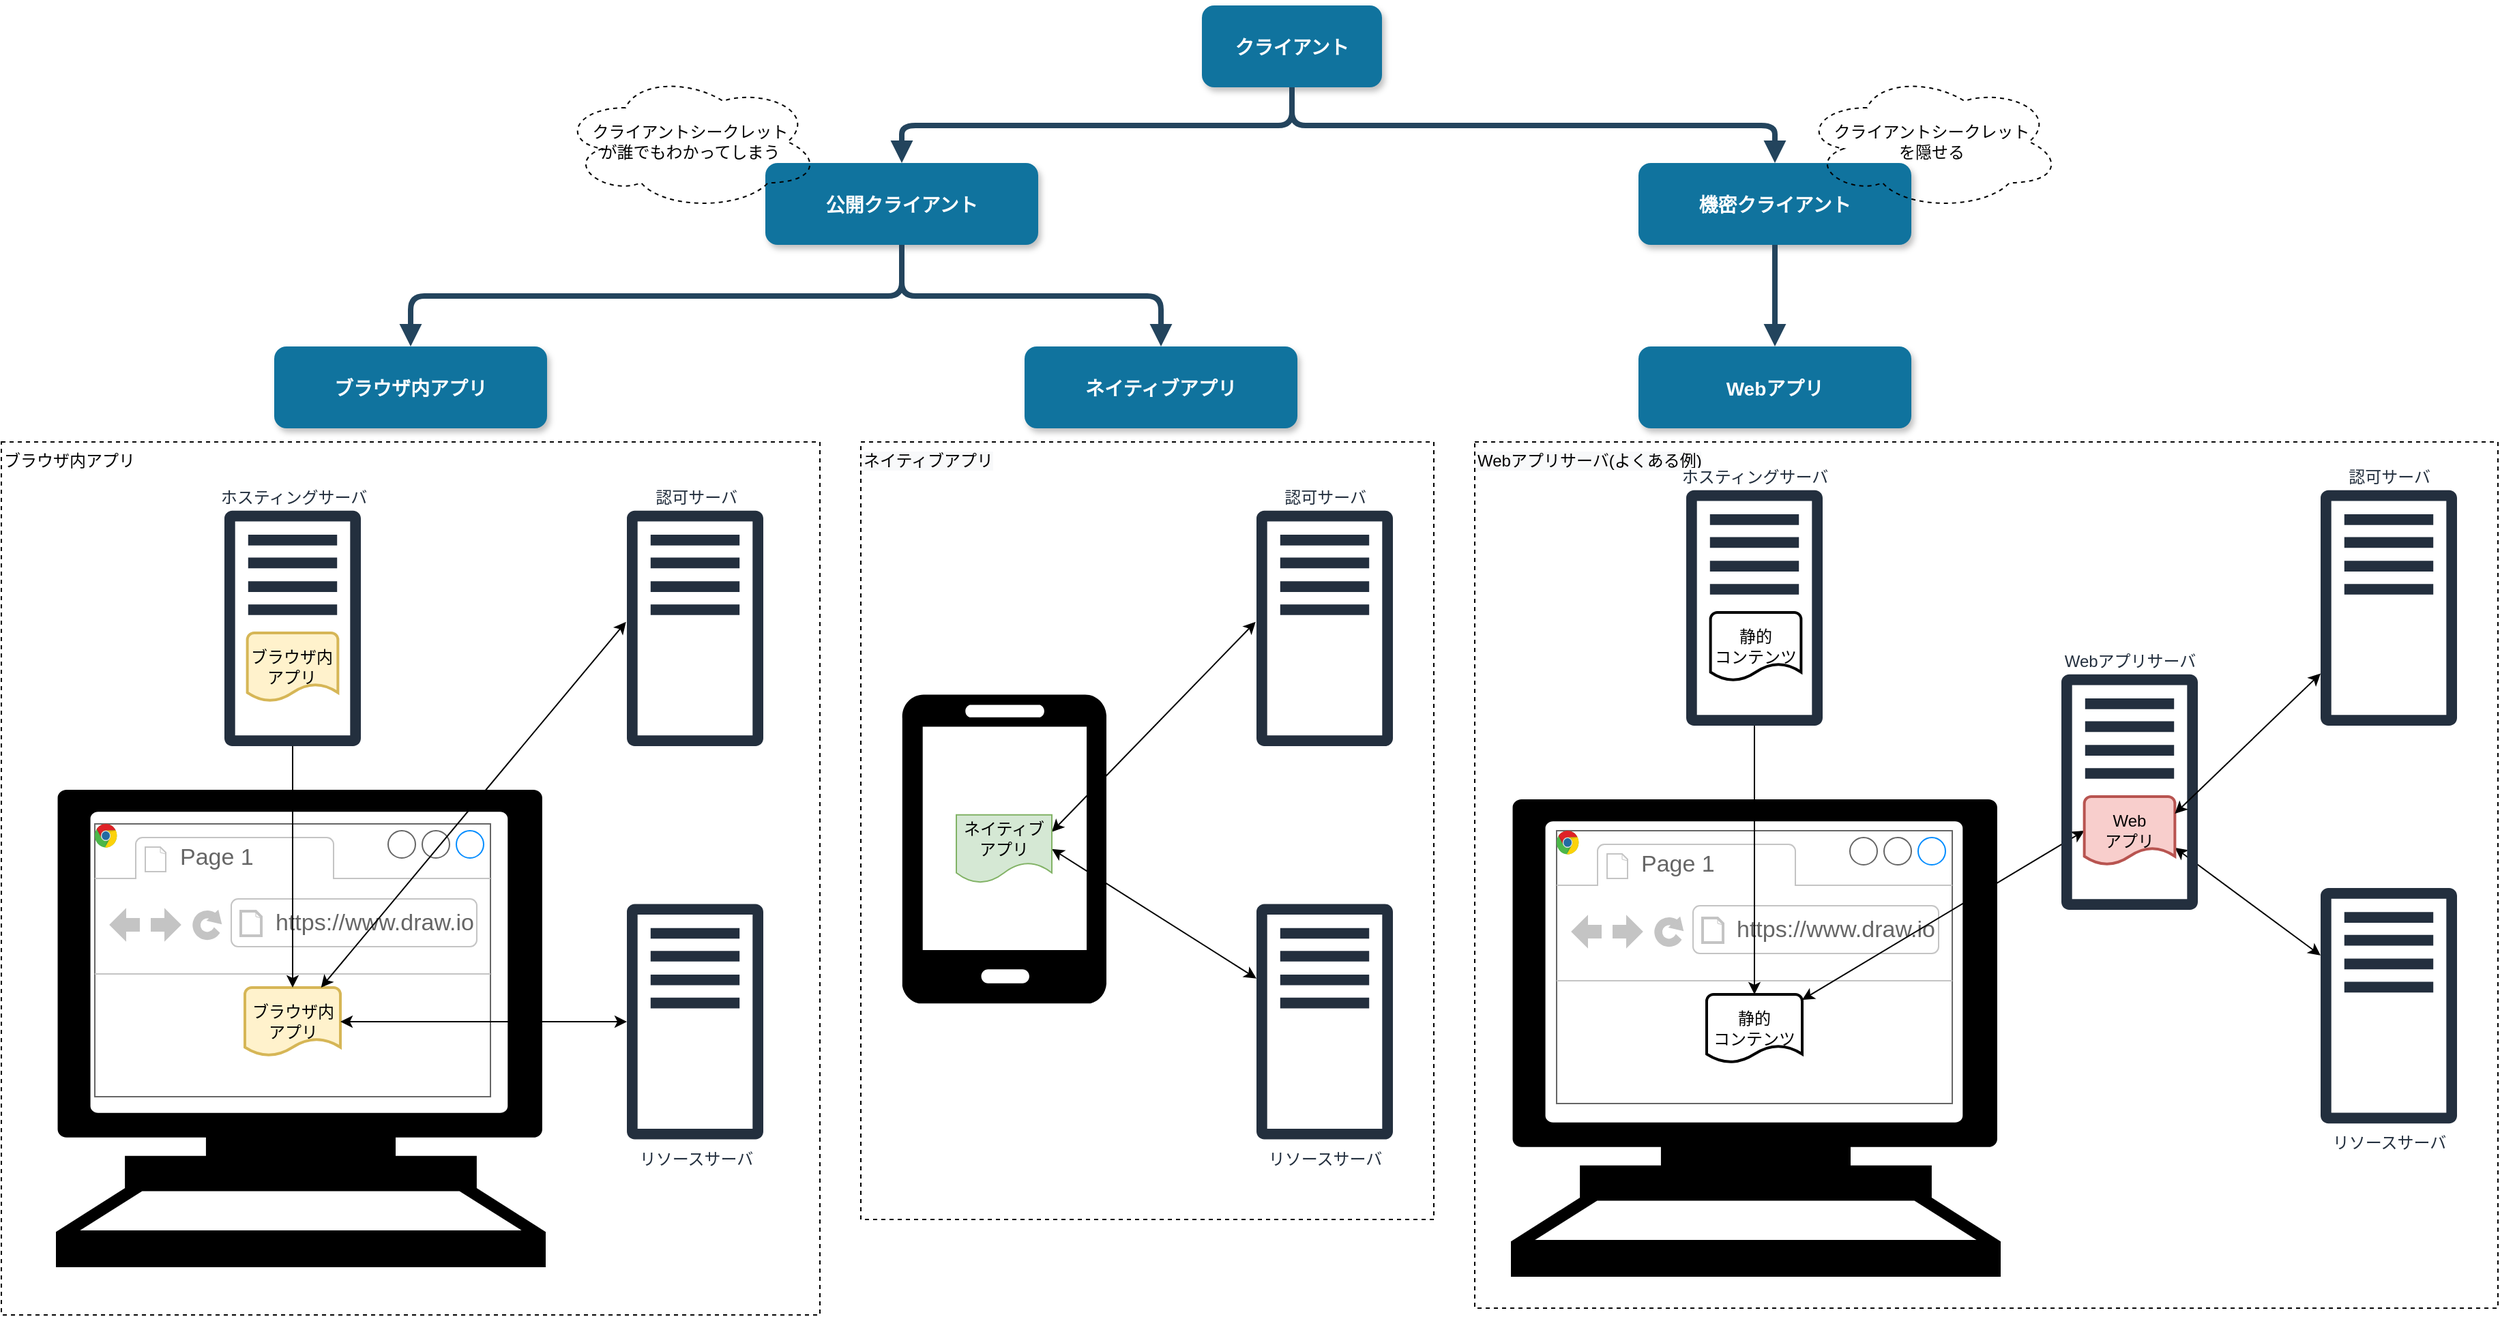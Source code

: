 <mxfile version="13.0.3" type="device"><diagram name="Page-1" id="97916047-d0de-89f5-080d-49f4d83e522f"><mxGraphModel dx="3175.5" dy="856" grid="1" gridSize="10" guides="1" tooltips="1" connect="1" arrows="1" fold="1" page="1" pageScale="1.5" pageWidth="1169" pageHeight="827" background="#ffffff" math="0" shadow="0"><root><mxCell id="0"/><mxCell id="1" parent="0"/><mxCell id="hZsKkJVsfHC0Y-BdFQv9-125" value="&lt;span style=&quot;font-family: &amp;#34;helvetica&amp;#34; ; font-size: 12px ; font-style: normal ; font-weight: 400 ; letter-spacing: normal ; text-align: left ; text-indent: 0px ; text-transform: none ; word-spacing: 0px ; background-color: rgb(248 , 249 , 250) ; float: none ; display: inline&quot;&gt;ネイティブアプリ&lt;/span&gt;" style="text;whiteSpace=wrap;html=1;dashed=1;strokeColor=#000000;" parent="1" vertex="1"><mxGeometry x="460" y="660" width="420" height="570" as="geometry"/></mxCell><mxCell id="hZsKkJVsfHC0Y-BdFQv9-94" value="" style="verticalLabelPosition=bottom;html=1;verticalAlign=top;align=center;strokeColor=none;fillColor=#000000;shape=mxgraph.azure.mobile;pointerEvents=1;labelBackgroundColor=none;" parent="1" vertex="1"><mxGeometry x="490" y="845.01" width="150" height="226.66" as="geometry"/></mxCell><mxCell id="3" value="クライアント" style="rounded=1;fillColor=#10739E;strokeColor=none;shadow=1;gradientColor=none;fontStyle=1;fontColor=#FFFFFF;fontSize=14;" parent="1" vertex="1"><mxGeometry x="710" y="340" width="132" height="60" as="geometry"/></mxCell><mxCell id="5" value="公開クライアント" style="rounded=1;fillColor=#10739E;strokeColor=none;shadow=1;gradientColor=none;fontStyle=1;fontColor=#FFFFFF;fontSize=14;" parent="1" vertex="1"><mxGeometry x="390" y="455.5" width="200" height="60" as="geometry"/></mxCell><mxCell id="6" value="機密クライアント" style="rounded=1;fillColor=#10739E;strokeColor=none;shadow=1;gradientColor=none;fontStyle=1;fontColor=#FFFFFF;fontSize=14;" parent="1" vertex="1"><mxGeometry x="1030" y="455.5" width="200" height="60" as="geometry"/></mxCell><mxCell id="7" value="ブラウザ内アプリ" style="rounded=1;fillColor=#10739E;strokeColor=none;shadow=1;gradientColor=none;fontStyle=1;fontColor=#FFFFFF;fontSize=14;" parent="1" vertex="1"><mxGeometry x="30" y="590" width="200" height="60" as="geometry"/></mxCell><mxCell id="30" value="" style="edgeStyle=elbowEdgeStyle;elbow=vertical;strokeWidth=4;endArrow=block;endFill=1;fontStyle=1;strokeColor=#23445D;" parent="1" source="3" target="5" edge="1"><mxGeometry x="22" y="165.5" width="100" height="100" as="geometry"><mxPoint x="22" y="265.5" as="sourcePoint"/><mxPoint x="122" y="165.5" as="targetPoint"/></mxGeometry></mxCell><mxCell id="32" value="" style="edgeStyle=elbowEdgeStyle;elbow=vertical;strokeWidth=4;endArrow=block;endFill=1;fontStyle=1;strokeColor=#23445D;" parent="1" source="3" target="6" edge="1"><mxGeometry x="22" y="165.5" width="100" height="100" as="geometry"><mxPoint x="22" y="265.5" as="sourcePoint"/><mxPoint x="122" y="165.5" as="targetPoint"/></mxGeometry></mxCell><mxCell id="hZsKkJVsfHC0Y-BdFQv9-55" value="" style="edgeStyle=elbowEdgeStyle;elbow=vertical;strokeWidth=4;endArrow=block;endFill=1;fontStyle=1;strokeColor=#23445D;exitX=0.5;exitY=1;exitDx=0;exitDy=0;entryX=0.5;entryY=0;entryDx=0;entryDy=0;" parent="1" source="5" target="7" edge="1"><mxGeometry x="32" y="175.5" width="100" height="100" as="geometry"><mxPoint x="782" y="415.5" as="sourcePoint"/><mxPoint x="450" y="600" as="targetPoint"/></mxGeometry></mxCell><mxCell id="hZsKkJVsfHC0Y-BdFQv9-57" value="ネイティブアプリ" style="rounded=1;fillColor=#10739E;strokeColor=none;shadow=1;gradientColor=none;fontStyle=1;fontColor=#FFFFFF;fontSize=14;" parent="1" vertex="1"><mxGeometry x="580" y="590" width="200" height="60" as="geometry"/></mxCell><mxCell id="hZsKkJVsfHC0Y-BdFQv9-58" value="Webアプリ" style="rounded=1;fillColor=#10739E;strokeColor=none;shadow=1;gradientColor=none;fontStyle=1;fontColor=#FFFFFF;fontSize=14;" parent="1" vertex="1"><mxGeometry x="1030" y="590" width="200" height="60" as="geometry"/></mxCell><mxCell id="hZsKkJVsfHC0Y-BdFQv9-59" value="" style="edgeStyle=elbowEdgeStyle;elbow=vertical;strokeWidth=4;endArrow=block;endFill=1;fontStyle=1;strokeColor=#23445D;exitX=0.5;exitY=1;exitDx=0;exitDy=0;entryX=0.5;entryY=0;entryDx=0;entryDy=0;" parent="1" source="5" target="hZsKkJVsfHC0Y-BdFQv9-57" edge="1"><mxGeometry x="42" y="185.5" width="100" height="100" as="geometry"><mxPoint x="580" y="525.5" as="sourcePoint"/><mxPoint x="410" y="600" as="targetPoint"/></mxGeometry></mxCell><mxCell id="hZsKkJVsfHC0Y-BdFQv9-60" value="" style="edgeStyle=elbowEdgeStyle;elbow=vertical;strokeWidth=4;endArrow=block;endFill=1;fontStyle=1;strokeColor=#23445D;exitX=0.5;exitY=1;exitDx=0;exitDy=0;entryX=0.5;entryY=0;entryDx=0;entryDy=0;" parent="1" source="6" target="hZsKkJVsfHC0Y-BdFQv9-58" edge="1"><mxGeometry x="32" y="175.5" width="100" height="100" as="geometry"><mxPoint x="786" y="410" as="sourcePoint"/><mxPoint x="980" y="465.5" as="targetPoint"/></mxGeometry></mxCell><mxCell id="hZsKkJVsfHC0Y-BdFQv9-87" value="認可サーバ" style="outlineConnect=0;fontColor=#232F3E;gradientColor=none;fillColor=#232F3E;strokeColor=none;dashed=0;verticalLabelPosition=top;verticalAlign=bottom;align=center;html=1;fontSize=12;fontStyle=0;aspect=fixed;pointerEvents=1;shape=mxgraph.aws4.traditional_server;labelPosition=center;" parent="1" vertex="1"><mxGeometry x="750" y="710" width="100" height="173.33" as="geometry"/></mxCell><mxCell id="hZsKkJVsfHC0Y-BdFQv9-88" value="リソースサーバ" style="outlineConnect=0;fontColor=#232F3E;gradientColor=none;fillColor=#232F3E;strokeColor=none;dashed=0;verticalLabelPosition=bottom;verticalAlign=top;align=center;html=1;fontSize=12;fontStyle=0;aspect=fixed;pointerEvents=1;shape=mxgraph.aws4.traditional_server;" parent="1" vertex="1"><mxGeometry x="750" y="998.34" width="100" height="173.33" as="geometry"/></mxCell><mxCell id="hZsKkJVsfHC0Y-BdFQv9-90" style="rounded=0;orthogonalLoop=1;jettySize=auto;html=1;entryX=-0.006;entryY=0.472;entryDx=0;entryDy=0;entryPerimeter=0;startArrow=classic;startFill=1;exitX=1;exitY=0.25;exitDx=0;exitDy=0;" parent="1" source="hZsKkJVsfHC0Y-BdFQv9-93" target="hZsKkJVsfHC0Y-BdFQv9-87" edge="1"><mxGeometry relative="1" as="geometry"><mxPoint x="650.0" y="924.938" as="sourcePoint"/></mxGeometry></mxCell><mxCell id="hZsKkJVsfHC0Y-BdFQv9-91" style="edgeStyle=none;rounded=0;orthogonalLoop=1;jettySize=auto;html=1;startArrow=classic;startFill=1;exitX=1;exitY=0.5;exitDx=0;exitDy=0;" parent="1" source="hZsKkJVsfHC0Y-BdFQv9-93" target="hZsKkJVsfHC0Y-BdFQv9-88" edge="1"><mxGeometry relative="1" as="geometry"><mxPoint x="650.0" y="952.346" as="sourcePoint"/></mxGeometry></mxCell><mxCell id="hZsKkJVsfHC0Y-BdFQv9-93" value="ネイティブアプリ" style="shape=document;whiteSpace=wrap;html=1;boundedLbl=1;labelBackgroundColor=none;align=center;strokeColor=#82b366;fillColor=#d5e8d4;" parent="1" vertex="1"><mxGeometry x="530" y="933.34" width="70" height="50" as="geometry"/></mxCell><mxCell id="hZsKkJVsfHC0Y-BdFQv9-109" value="" style="group" parent="1" vertex="1" connectable="0"><mxGeometry x="-170" y="660" width="600" height="640" as="geometry"/></mxCell><mxCell id="hZsKkJVsfHC0Y-BdFQv9-108" value="ブラウザ内アプリ" style="rounded=0;whiteSpace=wrap;html=1;labelBackgroundColor=none;strokeColor=#000000;fillColor=none;align=left;dashed=1;verticalAlign=top;" parent="hZsKkJVsfHC0Y-BdFQv9-109" vertex="1"><mxGeometry width="600" height="640" as="geometry"/></mxCell><mxCell id="hZsKkJVsfHC0Y-BdFQv9-73" value="" style="strokeWidth=1;shadow=0;dashed=0;align=center;html=1;shape=mxgraph.mockup.containers.browserWindow;rSize=0;strokeColor=#666666;strokeColor2=#008cff;strokeColor3=#c4c4c4;mainText=,;recursiveResize=0;labelBackgroundColor=#ffffff;" parent="hZsKkJVsfHC0Y-BdFQv9-109" vertex="1"><mxGeometry x="68.5" y="280" width="290" height="200" as="geometry"/></mxCell><mxCell id="hZsKkJVsfHC0Y-BdFQv9-74" value="Page 1" style="strokeWidth=1;shadow=0;dashed=0;align=center;html=1;shape=mxgraph.mockup.containers.anchor;fontSize=17;fontColor=#666666;align=left;" parent="hZsKkJVsfHC0Y-BdFQv9-73" vertex="1"><mxGeometry x="60" y="12" width="110" height="26" as="geometry"/></mxCell><mxCell id="hZsKkJVsfHC0Y-BdFQv9-75" value="https://www.draw.io" style="strokeWidth=1;shadow=0;dashed=0;align=center;html=1;shape=mxgraph.mockup.containers.anchor;rSize=0;fontSize=17;fontColor=#666666;align=left;" parent="hZsKkJVsfHC0Y-BdFQv9-73" vertex="1"><mxGeometry x="130" y="60" width="250" height="26" as="geometry"/></mxCell><mxCell id="hZsKkJVsfHC0Y-BdFQv9-72" value="" style="dashed=0;outlineConnect=0;html=1;align=center;labelPosition=center;verticalLabelPosition=bottom;verticalAlign=top;shape=mxgraph.weblogos.chrome;labelBackgroundColor=#ffffff;" parent="hZsKkJVsfHC0Y-BdFQv9-73" vertex="1"><mxGeometry width="16.38" height="17.7" as="geometry"/></mxCell><mxCell id="hZsKkJVsfHC0Y-BdFQv9-76" value="ブラウザ内アプリ" style="strokeWidth=2;html=1;shape=mxgraph.flowchart.document2;whiteSpace=wrap;size=0.25;fillColor=#fff2cc;strokeColor=#d6b656;" parent="hZsKkJVsfHC0Y-BdFQv9-73" vertex="1"><mxGeometry x="110" y="120" width="70" height="50" as="geometry"/></mxCell><mxCell id="hZsKkJVsfHC0Y-BdFQv9-77" style="rounded=0;orthogonalLoop=1;jettySize=auto;html=1;entryX=0.5;entryY=0;entryDx=0;entryDy=0;entryPerimeter=0;" parent="hZsKkJVsfHC0Y-BdFQv9-109" source="hZsKkJVsfHC0Y-BdFQv9-64" target="hZsKkJVsfHC0Y-BdFQv9-76" edge="1"><mxGeometry relative="1" as="geometry"/></mxCell><mxCell id="hZsKkJVsfHC0Y-BdFQv9-64" value="ホスティングサーバ" style="outlineConnect=0;fontColor=#232F3E;gradientColor=none;fillColor=#232F3E;strokeColor=none;dashed=0;verticalLabelPosition=top;verticalAlign=bottom;align=center;html=1;fontSize=12;fontStyle=0;aspect=fixed;pointerEvents=1;shape=mxgraph.aws4.traditional_server;labelBackgroundColor=#ffffff;horizontal=1;labelPosition=center;" parent="hZsKkJVsfHC0Y-BdFQv9-109" vertex="1"><mxGeometry x="163.5" y="50" width="100" height="173.33" as="geometry"/></mxCell><mxCell id="hZsKkJVsfHC0Y-BdFQv9-66" value="認可サーバ" style="outlineConnect=0;fontColor=#232F3E;gradientColor=none;fillColor=#232F3E;strokeColor=none;dashed=0;verticalLabelPosition=top;verticalAlign=bottom;align=center;html=1;fontSize=12;fontStyle=0;aspect=fixed;pointerEvents=1;shape=mxgraph.aws4.traditional_server;labelPosition=center;" parent="hZsKkJVsfHC0Y-BdFQv9-109" vertex="1"><mxGeometry x="458.5" y="50" width="100" height="173.33" as="geometry"/></mxCell><mxCell id="hZsKkJVsfHC0Y-BdFQv9-67" value="リソースサーバ" style="outlineConnect=0;fontColor=#232F3E;gradientColor=none;fillColor=#232F3E;strokeColor=none;dashed=0;verticalLabelPosition=bottom;verticalAlign=top;align=center;html=1;fontSize=12;fontStyle=0;aspect=fixed;pointerEvents=1;shape=mxgraph.aws4.traditional_server;" parent="hZsKkJVsfHC0Y-BdFQv9-109" vertex="1"><mxGeometry x="458.5" y="338.34" width="100" height="173.33" as="geometry"/></mxCell><mxCell id="hZsKkJVsfHC0Y-BdFQv9-69" value="ブラウザ内アプリ" style="strokeWidth=2;html=1;shape=mxgraph.flowchart.document2;whiteSpace=wrap;size=0.25;fillColor=#fff2cc;strokeColor=#d6b656;" parent="hZsKkJVsfHC0Y-BdFQv9-109" vertex="1"><mxGeometry x="180.31" y="140" width="66.38" height="50" as="geometry"/></mxCell><mxCell id="hZsKkJVsfHC0Y-BdFQv9-61" value="" style="shape=mxgraph.signs.tech.computer;html=1;fillColor=#000000;strokeColor=none;verticalLabelPosition=bottom;verticalAlign=top;align=center;" parent="hZsKkJVsfHC0Y-BdFQv9-109" vertex="1"><mxGeometry x="40" y="255" width="359" height="350" as="geometry"/></mxCell><mxCell id="hZsKkJVsfHC0Y-BdFQv9-78" style="rounded=0;orthogonalLoop=1;jettySize=auto;html=1;entryX=-0.006;entryY=0.472;entryDx=0;entryDy=0;entryPerimeter=0;startArrow=classic;startFill=1;" parent="hZsKkJVsfHC0Y-BdFQv9-109" source="hZsKkJVsfHC0Y-BdFQv9-76" target="hZsKkJVsfHC0Y-BdFQv9-66" edge="1"><mxGeometry relative="1" as="geometry"/></mxCell><mxCell id="hZsKkJVsfHC0Y-BdFQv9-79" style="edgeStyle=none;rounded=0;orthogonalLoop=1;jettySize=auto;html=1;startArrow=classic;startFill=1;" parent="hZsKkJVsfHC0Y-BdFQv9-109" source="hZsKkJVsfHC0Y-BdFQv9-76" target="hZsKkJVsfHC0Y-BdFQv9-67" edge="1"><mxGeometry relative="1" as="geometry"/></mxCell><mxCell id="hZsKkJVsfHC0Y-BdFQv9-131" value="" style="group" parent="1" vertex="1" connectable="0"><mxGeometry x="910" y="660" width="750" height="635" as="geometry"/></mxCell><mxCell id="hZsKkJVsfHC0Y-BdFQv9-130" value="&lt;span style=&quot;font-family: &amp;#34;helvetica&amp;#34; ; font-size: 12px ; font-style: normal ; font-weight: 400 ; letter-spacing: normal ; text-align: left ; text-indent: 0px ; text-transform: none ; word-spacing: 0px ; background-color: rgb(248 , 249 , 250) ; float: none ; display: inline&quot;&gt;Webアプリサーバ(よくある例)&lt;/span&gt;" style="text;whiteSpace=wrap;html=1;dashed=1;strokeColor=#000000;" parent="hZsKkJVsfHC0Y-BdFQv9-131" vertex="1"><mxGeometry width="750" height="635" as="geometry"/></mxCell><mxCell id="hZsKkJVsfHC0Y-BdFQv9-95" value="" style="strokeWidth=1;shadow=0;dashed=0;align=center;html=1;shape=mxgraph.mockup.containers.browserWindow;rSize=0;strokeColor=#666666;strokeColor2=#008cff;strokeColor3=#c4c4c4;mainText=,;recursiveResize=0;labelBackgroundColor=#ffffff;" parent="hZsKkJVsfHC0Y-BdFQv9-131" vertex="1"><mxGeometry x="60" y="285" width="290" height="200" as="geometry"/></mxCell><mxCell id="hZsKkJVsfHC0Y-BdFQv9-96" value="Page 1" style="strokeWidth=1;shadow=0;dashed=0;align=center;html=1;shape=mxgraph.mockup.containers.anchor;fontSize=17;fontColor=#666666;align=left;" parent="hZsKkJVsfHC0Y-BdFQv9-95" vertex="1"><mxGeometry x="60" y="12" width="110" height="26" as="geometry"/></mxCell><mxCell id="hZsKkJVsfHC0Y-BdFQv9-97" value="https://www.draw.io" style="strokeWidth=1;shadow=0;dashed=0;align=center;html=1;shape=mxgraph.mockup.containers.anchor;rSize=0;fontSize=17;fontColor=#666666;align=left;" parent="hZsKkJVsfHC0Y-BdFQv9-95" vertex="1"><mxGeometry x="130" y="60" width="250" height="26" as="geometry"/></mxCell><mxCell id="hZsKkJVsfHC0Y-BdFQv9-98" value="" style="dashed=0;outlineConnect=0;html=1;align=center;labelPosition=center;verticalLabelPosition=bottom;verticalAlign=top;shape=mxgraph.weblogos.chrome;labelBackgroundColor=#ffffff;" parent="hZsKkJVsfHC0Y-BdFQv9-95" vertex="1"><mxGeometry width="16.38" height="17.7" as="geometry"/></mxCell><mxCell id="hZsKkJVsfHC0Y-BdFQv9-99" value="静的&lt;br&gt;コンテンツ" style="strokeWidth=2;html=1;shape=mxgraph.flowchart.document2;whiteSpace=wrap;size=0.25;" parent="hZsKkJVsfHC0Y-BdFQv9-95" vertex="1"><mxGeometry x="110" y="120" width="70" height="50" as="geometry"/></mxCell><mxCell id="hZsKkJVsfHC0Y-BdFQv9-100" style="rounded=0;orthogonalLoop=1;jettySize=auto;html=1;entryX=0.5;entryY=0;entryDx=0;entryDy=0;entryPerimeter=0;" parent="hZsKkJVsfHC0Y-BdFQv9-131" source="hZsKkJVsfHC0Y-BdFQv9-101" target="hZsKkJVsfHC0Y-BdFQv9-99" edge="1"><mxGeometry relative="1" as="geometry"/></mxCell><mxCell id="hZsKkJVsfHC0Y-BdFQv9-101" value="ホスティングサーバ" style="outlineConnect=0;fontColor=#232F3E;gradientColor=none;fillColor=#232F3E;strokeColor=none;dashed=0;verticalLabelPosition=top;verticalAlign=bottom;align=center;html=1;fontSize=12;fontStyle=0;aspect=fixed;pointerEvents=1;shape=mxgraph.aws4.traditional_server;labelBackgroundColor=#ffffff;horizontal=1;labelPosition=center;" parent="hZsKkJVsfHC0Y-BdFQv9-131" vertex="1"><mxGeometry x="155" y="35" width="100" height="173.33" as="geometry"/></mxCell><mxCell id="hZsKkJVsfHC0Y-BdFQv9-102" value="認可サーバ" style="outlineConnect=0;fontColor=#232F3E;gradientColor=none;fillColor=#232F3E;strokeColor=none;dashed=0;verticalLabelPosition=top;verticalAlign=bottom;align=center;html=1;fontSize=12;fontStyle=0;aspect=fixed;pointerEvents=1;shape=mxgraph.aws4.traditional_server;labelPosition=center;" parent="hZsKkJVsfHC0Y-BdFQv9-131" vertex="1"><mxGeometry x="620" y="35" width="100" height="173.33" as="geometry"/></mxCell><mxCell id="hZsKkJVsfHC0Y-BdFQv9-103" value="リソースサーバ" style="outlineConnect=0;fontColor=#232F3E;gradientColor=none;fillColor=#232F3E;strokeColor=none;dashed=0;verticalLabelPosition=bottom;verticalAlign=top;align=center;html=1;fontSize=12;fontStyle=0;aspect=fixed;pointerEvents=1;shape=mxgraph.aws4.traditional_server;" parent="hZsKkJVsfHC0Y-BdFQv9-131" vertex="1"><mxGeometry x="620" y="326.67" width="100" height="173.33" as="geometry"/></mxCell><mxCell id="hZsKkJVsfHC0Y-BdFQv9-104" value="静的&lt;br&gt;コンテンツ" style="strokeWidth=2;html=1;shape=mxgraph.flowchart.document2;whiteSpace=wrap;size=0.25;" parent="hZsKkJVsfHC0Y-BdFQv9-131" vertex="1"><mxGeometry x="172.81" y="125" width="66.38" height="50" as="geometry"/></mxCell><mxCell id="hZsKkJVsfHC0Y-BdFQv9-106" style="rounded=0;orthogonalLoop=1;jettySize=auto;html=1;entryX=0;entryY=0.5;entryDx=0;entryDy=0;entryPerimeter=0;startArrow=classic;startFill=1;" parent="hZsKkJVsfHC0Y-BdFQv9-131" source="hZsKkJVsfHC0Y-BdFQv9-99" target="hZsKkJVsfHC0Y-BdFQv9-127" edge="1"><mxGeometry relative="1" as="geometry"/></mxCell><mxCell id="hZsKkJVsfHC0Y-BdFQv9-107" style="edgeStyle=none;rounded=0;orthogonalLoop=1;jettySize=auto;html=1;startArrow=classic;startFill=1;exitX=1;exitY=0.75;exitDx=0;exitDy=0;exitPerimeter=0;" parent="hZsKkJVsfHC0Y-BdFQv9-131" source="hZsKkJVsfHC0Y-BdFQv9-127" target="hZsKkJVsfHC0Y-BdFQv9-103" edge="1"><mxGeometry relative="1" as="geometry"/></mxCell><mxCell id="hZsKkJVsfHC0Y-BdFQv9-126" value="Webアプリサーバ" style="outlineConnect=0;fontColor=#232F3E;gradientColor=none;fillColor=#232F3E;strokeColor=none;dashed=0;verticalLabelPosition=top;verticalAlign=bottom;align=center;html=1;fontSize=12;fontStyle=0;aspect=fixed;pointerEvents=1;shape=mxgraph.aws4.traditional_server;labelPosition=center;" parent="hZsKkJVsfHC0Y-BdFQv9-131" vertex="1"><mxGeometry x="430" y="170.01" width="100" height="173.33" as="geometry"/></mxCell><mxCell id="hZsKkJVsfHC0Y-BdFQv9-127" value="Web&lt;br&gt;アプリ" style="strokeWidth=2;html=1;shape=mxgraph.flowchart.document2;whiteSpace=wrap;size=0.25;fillColor=#f8cecc;strokeColor=#b85450;" parent="hZsKkJVsfHC0Y-BdFQv9-131" vertex="1"><mxGeometry x="446.81" y="260" width="66.38" height="50" as="geometry"/></mxCell><mxCell id="hZsKkJVsfHC0Y-BdFQv9-128" value="" style="shape=mxgraph.signs.tech.computer;html=1;fillColor=#000000;strokeColor=none;verticalLabelPosition=bottom;verticalAlign=top;align=center;" parent="hZsKkJVsfHC0Y-BdFQv9-131" vertex="1"><mxGeometry x="26.5" y="262" width="359" height="350" as="geometry"/></mxCell><mxCell id="hZsKkJVsfHC0Y-BdFQv9-129" style="edgeStyle=none;rounded=0;orthogonalLoop=1;jettySize=auto;html=1;startArrow=classic;startFill=1;entryX=1;entryY=0.25;entryDx=0;entryDy=0;entryPerimeter=0;" parent="hZsKkJVsfHC0Y-BdFQv9-131" source="hZsKkJVsfHC0Y-BdFQv9-102" target="hZsKkJVsfHC0Y-BdFQv9-127" edge="1"><mxGeometry relative="1" as="geometry"><mxPoint x="523.19" y="307.5" as="sourcePoint"/><mxPoint x="630" y="397.755" as="targetPoint"/></mxGeometry></mxCell><mxCell id="hZsKkJVsfHC0Y-BdFQv9-133" value="クライアントシークレット&lt;br&gt;が誰でもわかってしまう" style="ellipse;shape=cloud;whiteSpace=wrap;html=1;dashed=1;labelBackgroundColor=none;strokeColor=#000000;fillColor=none;align=center;" parent="1" vertex="1"><mxGeometry x="240" y="390" width="190" height="100" as="geometry"/></mxCell><mxCell id="hZsKkJVsfHC0Y-BdFQv9-135" value="クライアントシークレット&lt;br&gt;を隠せる" style="ellipse;shape=cloud;whiteSpace=wrap;html=1;dashed=1;labelBackgroundColor=none;strokeColor=#000000;fillColor=none;align=center;" parent="1" vertex="1"><mxGeometry x="1150" y="390" width="190" height="100" as="geometry"/></mxCell></root></mxGraphModel></diagram></mxfile>